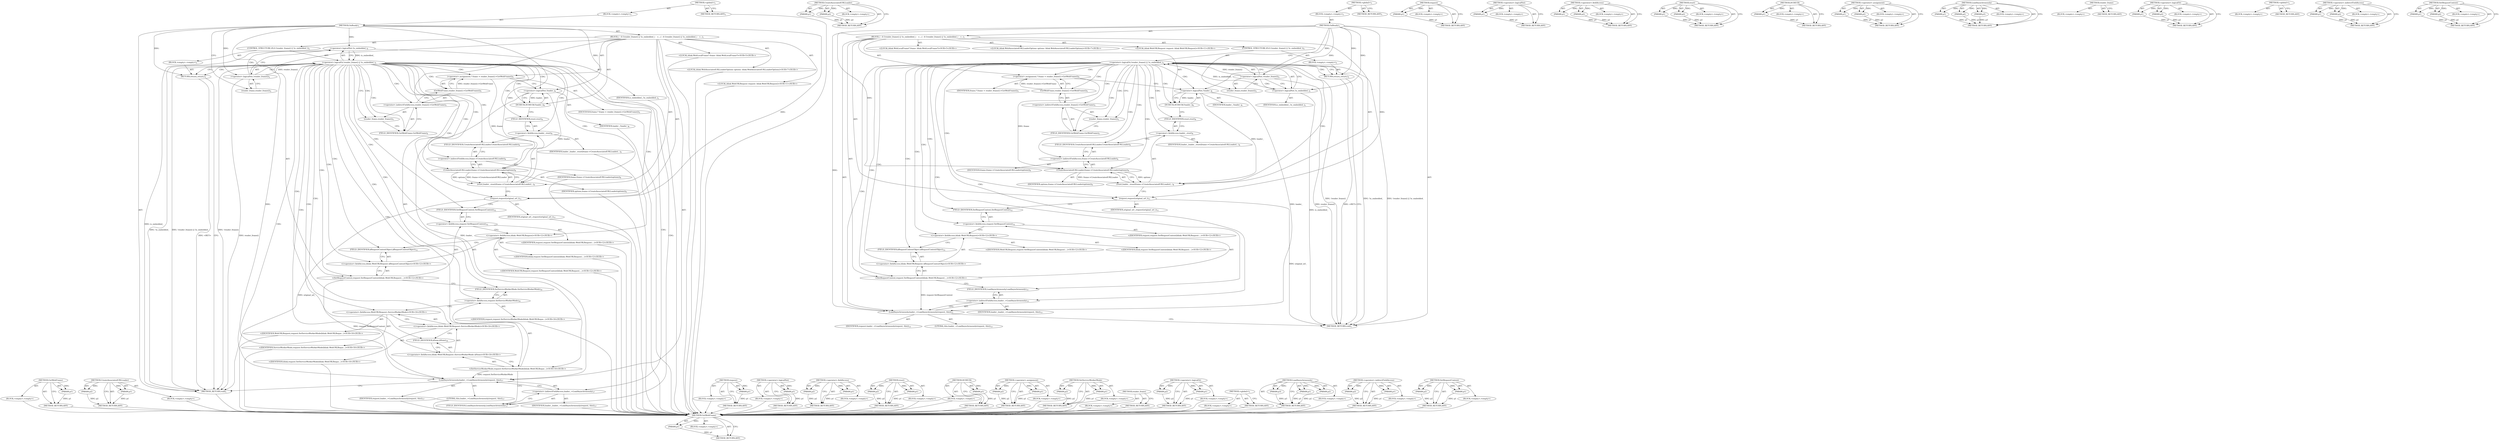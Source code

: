 digraph "SetRequestContext" {
vulnerable_96 [label=<(METHOD,GetWebFrame)>];
vulnerable_97 [label=<(PARAM,p1)>];
vulnerable_98 [label=<(BLOCK,&lt;empty&gt;,&lt;empty&gt;)>];
vulnerable_99 [label=<(METHOD_RETURN,ANY)>];
vulnerable_119 [label=<(METHOD,CreateAssociatedURLLoader)>];
vulnerable_120 [label=<(PARAM,p1)>];
vulnerable_121 [label=<(PARAM,p2)>];
vulnerable_122 [label=<(BLOCK,&lt;empty&gt;,&lt;empty&gt;)>];
vulnerable_123 [label=<(METHOD_RETURN,ANY)>];
vulnerable_6 [label=<(METHOD,&lt;global&gt;)<SUB>1</SUB>>];
vulnerable_7 [label=<(BLOCK,&lt;empty&gt;,&lt;empty&gt;)<SUB>1</SUB>>];
vulnerable_8 [label=<(METHOD,OnReady)<SUB>1</SUB>>];
vulnerable_9 [label=<(BLOCK,{
  if (!render_frame() || !is_embedded_)
    r...,{
  if (!render_frame() || !is_embedded_)
    r...)<SUB>1</SUB>>];
vulnerable_10 [label=<(CONTROL_STRUCTURE,IF,if (!render_frame() || !is_embedded_))<SUB>2</SUB>>];
vulnerable_11 [label=<(&lt;operator&gt;.logicalOr,!render_frame() || !is_embedded_)<SUB>2</SUB>>];
vulnerable_12 [label=<(&lt;operator&gt;.logicalNot,!render_frame())<SUB>2</SUB>>];
vulnerable_13 [label=<(render_frame,render_frame())<SUB>2</SUB>>];
vulnerable_14 [label=<(&lt;operator&gt;.logicalNot,!is_embedded_)<SUB>2</SUB>>];
vulnerable_15 [label=<(IDENTIFIER,is_embedded_,!is_embedded_)<SUB>2</SUB>>];
vulnerable_16 [label=<(BLOCK,&lt;empty&gt;,&lt;empty&gt;)<SUB>3</SUB>>];
vulnerable_17 [label=<(RETURN,return;,return;)<SUB>3</SUB>>];
vulnerable_18 [label="<(LOCAL,blink.WebLocalFrame* frame: blink.WebLocalFrame*)<SUB>5</SUB>>"];
vulnerable_19 [label=<(&lt;operator&gt;.assignment,* frame = render_frame()-&gt;GetWebFrame())<SUB>5</SUB>>];
vulnerable_20 [label=<(IDENTIFIER,frame,* frame = render_frame()-&gt;GetWebFrame())<SUB>5</SUB>>];
vulnerable_21 [label=<(GetWebFrame,render_frame()-&gt;GetWebFrame())<SUB>5</SUB>>];
vulnerable_22 [label=<(&lt;operator&gt;.indirectFieldAccess,render_frame()-&gt;GetWebFrame)<SUB>5</SUB>>];
vulnerable_23 [label=<(render_frame,render_frame())<SUB>5</SUB>>];
vulnerable_24 [label=<(FIELD_IDENTIFIER,GetWebFrame,GetWebFrame)<SUB>5</SUB>>];
vulnerable_25 [label="<(LOCAL,blink.WebAssociatedURLLoaderOptions options: blink.WebAssociatedURLLoaderOptions)<SUB>7</SUB>>"];
vulnerable_26 [label=<(DCHECK,DCHECK(!loader_))<SUB>8</SUB>>];
vulnerable_27 [label=<(&lt;operator&gt;.logicalNot,!loader_)<SUB>8</SUB>>];
vulnerable_28 [label=<(IDENTIFIER,loader_,!loader_)<SUB>8</SUB>>];
vulnerable_29 [label=<(reset,loader_.reset(frame-&gt;CreateAssociatedURLLoader(...)<SUB>9</SUB>>];
vulnerable_30 [label=<(&lt;operator&gt;.fieldAccess,loader_.reset)<SUB>9</SUB>>];
vulnerable_31 [label=<(IDENTIFIER,loader_,loader_.reset(frame-&gt;CreateAssociatedURLLoader(...)<SUB>9</SUB>>];
vulnerable_32 [label=<(FIELD_IDENTIFIER,reset,reset)<SUB>9</SUB>>];
vulnerable_33 [label=<(CreateAssociatedURLLoader,frame-&gt;CreateAssociatedURLLoader(options))<SUB>9</SUB>>];
vulnerable_34 [label=<(&lt;operator&gt;.indirectFieldAccess,frame-&gt;CreateAssociatedURLLoader)<SUB>9</SUB>>];
vulnerable_35 [label=<(IDENTIFIER,frame,frame-&gt;CreateAssociatedURLLoader(options))<SUB>9</SUB>>];
vulnerable_36 [label=<(FIELD_IDENTIFIER,CreateAssociatedURLLoader,CreateAssociatedURLLoader)<SUB>9</SUB>>];
vulnerable_37 [label=<(IDENTIFIER,options,frame-&gt;CreateAssociatedURLLoader(options))<SUB>9</SUB>>];
vulnerable_38 [label="<(LOCAL,blink.WebURLRequest request: blink.WebURLRequest)<SUB>11</SUB>>"];
vulnerable_39 [label=<(request,request(original_url_))<SUB>11</SUB>>];
vulnerable_40 [label=<(IDENTIFIER,original_url_,request(original_url_))<SUB>11</SUB>>];
vulnerable_41 [label="<(SetRequestContext,request.SetRequestContext(blink::WebURLRequest:...)<SUB>12</SUB>>"];
vulnerable_42 [label=<(&lt;operator&gt;.fieldAccess,request.SetRequestContext)<SUB>12</SUB>>];
vulnerable_43 [label="<(IDENTIFIER,request,request.SetRequestContext(blink::WebURLRequest:...)<SUB>12</SUB>>"];
vulnerable_44 [label=<(FIELD_IDENTIFIER,SetRequestContext,SetRequestContext)<SUB>12</SUB>>];
vulnerable_45 [label="<(&lt;operator&gt;.fieldAccess,blink::WebURLRequest::kRequestContextObject)<SUB>12</SUB>>"];
vulnerable_46 [label="<(&lt;operator&gt;.fieldAccess,blink::WebURLRequest)<SUB>12</SUB>>"];
vulnerable_47 [label="<(IDENTIFIER,blink,request.SetRequestContext(blink::WebURLRequest:...)<SUB>12</SUB>>"];
vulnerable_48 [label="<(IDENTIFIER,WebURLRequest,request.SetRequestContext(blink::WebURLRequest:...)<SUB>12</SUB>>"];
vulnerable_49 [label=<(FIELD_IDENTIFIER,kRequestContextObject,kRequestContextObject)<SUB>12</SUB>>];
vulnerable_50 [label=<(LoadAsynchronously,loader_-&gt;LoadAsynchronously(request, this))<SUB>13</SUB>>];
vulnerable_51 [label=<(&lt;operator&gt;.indirectFieldAccess,loader_-&gt;LoadAsynchronously)<SUB>13</SUB>>];
vulnerable_52 [label=<(IDENTIFIER,loader_,loader_-&gt;LoadAsynchronously(request, this))<SUB>13</SUB>>];
vulnerable_53 [label=<(FIELD_IDENTIFIER,LoadAsynchronously,LoadAsynchronously)<SUB>13</SUB>>];
vulnerable_54 [label=<(IDENTIFIER,request,loader_-&gt;LoadAsynchronously(request, this))<SUB>13</SUB>>];
vulnerable_55 [label=<(LITERAL,this,loader_-&gt;LoadAsynchronously(request, this))<SUB>13</SUB>>];
vulnerable_56 [label=<(METHOD_RETURN,void)<SUB>1</SUB>>];
vulnerable_58 [label=<(METHOD_RETURN,ANY)<SUB>1</SUB>>];
vulnerable_124 [label=<(METHOD,request)>];
vulnerable_125 [label=<(PARAM,p1)>];
vulnerable_126 [label=<(BLOCK,&lt;empty&gt;,&lt;empty&gt;)>];
vulnerable_127 [label=<(METHOD_RETURN,ANY)>];
vulnerable_84 [label=<(METHOD,&lt;operator&gt;.logicalNot)>];
vulnerable_85 [label=<(PARAM,p1)>];
vulnerable_86 [label=<(BLOCK,&lt;empty&gt;,&lt;empty&gt;)>];
vulnerable_87 [label=<(METHOD_RETURN,ANY)>];
vulnerable_114 [label=<(METHOD,&lt;operator&gt;.fieldAccess)>];
vulnerable_115 [label=<(PARAM,p1)>];
vulnerable_116 [label=<(PARAM,p2)>];
vulnerable_117 [label=<(BLOCK,&lt;empty&gt;,&lt;empty&gt;)>];
vulnerable_118 [label=<(METHOD_RETURN,ANY)>];
vulnerable_109 [label=<(METHOD,reset)>];
vulnerable_110 [label=<(PARAM,p1)>];
vulnerable_111 [label=<(PARAM,p2)>];
vulnerable_112 [label=<(BLOCK,&lt;empty&gt;,&lt;empty&gt;)>];
vulnerable_113 [label=<(METHOD_RETURN,ANY)>];
vulnerable_105 [label=<(METHOD,DCHECK)>];
vulnerable_106 [label=<(PARAM,p1)>];
vulnerable_107 [label=<(BLOCK,&lt;empty&gt;,&lt;empty&gt;)>];
vulnerable_108 [label=<(METHOD_RETURN,ANY)>];
vulnerable_91 [label=<(METHOD,&lt;operator&gt;.assignment)>];
vulnerable_92 [label=<(PARAM,p1)>];
vulnerable_93 [label=<(PARAM,p2)>];
vulnerable_94 [label=<(BLOCK,&lt;empty&gt;,&lt;empty&gt;)>];
vulnerable_95 [label=<(METHOD_RETURN,ANY)>];
vulnerable_133 [label=<(METHOD,LoadAsynchronously)>];
vulnerable_134 [label=<(PARAM,p1)>];
vulnerable_135 [label=<(PARAM,p2)>];
vulnerable_136 [label=<(PARAM,p3)>];
vulnerable_137 [label=<(BLOCK,&lt;empty&gt;,&lt;empty&gt;)>];
vulnerable_138 [label=<(METHOD_RETURN,ANY)>];
vulnerable_88 [label=<(METHOD,render_frame)>];
vulnerable_89 [label=<(BLOCK,&lt;empty&gt;,&lt;empty&gt;)>];
vulnerable_90 [label=<(METHOD_RETURN,ANY)>];
vulnerable_79 [label=<(METHOD,&lt;operator&gt;.logicalOr)>];
vulnerable_80 [label=<(PARAM,p1)>];
vulnerable_81 [label=<(PARAM,p2)>];
vulnerable_82 [label=<(BLOCK,&lt;empty&gt;,&lt;empty&gt;)>];
vulnerable_83 [label=<(METHOD_RETURN,ANY)>];
vulnerable_73 [label=<(METHOD,&lt;global&gt;)<SUB>1</SUB>>];
vulnerable_74 [label=<(BLOCK,&lt;empty&gt;,&lt;empty&gt;)>];
vulnerable_75 [label=<(METHOD_RETURN,ANY)>];
vulnerable_100 [label=<(METHOD,&lt;operator&gt;.indirectFieldAccess)>];
vulnerable_101 [label=<(PARAM,p1)>];
vulnerable_102 [label=<(PARAM,p2)>];
vulnerable_103 [label=<(BLOCK,&lt;empty&gt;,&lt;empty&gt;)>];
vulnerable_104 [label=<(METHOD_RETURN,ANY)>];
vulnerable_128 [label=<(METHOD,SetRequestContext)>];
vulnerable_129 [label=<(PARAM,p1)>];
vulnerable_130 [label=<(PARAM,p2)>];
vulnerable_131 [label=<(BLOCK,&lt;empty&gt;,&lt;empty&gt;)>];
vulnerable_132 [label=<(METHOD_RETURN,ANY)>];
fixed_109 [label=<(METHOD,GetWebFrame)>];
fixed_110 [label=<(PARAM,p1)>];
fixed_111 [label=<(BLOCK,&lt;empty&gt;,&lt;empty&gt;)>];
fixed_112 [label=<(METHOD_RETURN,ANY)>];
fixed_132 [label=<(METHOD,CreateAssociatedURLLoader)>];
fixed_133 [label=<(PARAM,p1)>];
fixed_134 [label=<(PARAM,p2)>];
fixed_135 [label=<(BLOCK,&lt;empty&gt;,&lt;empty&gt;)>];
fixed_136 [label=<(METHOD_RETURN,ANY)>];
fixed_6 [label=<(METHOD,&lt;global&gt;)<SUB>1</SUB>>];
fixed_7 [label=<(BLOCK,&lt;empty&gt;,&lt;empty&gt;)<SUB>1</SUB>>];
fixed_8 [label=<(METHOD,OnReady)<SUB>1</SUB>>];
fixed_9 [label=<(BLOCK,{
  if (!render_frame() || !is_embedded_)
    r...,{
  if (!render_frame() || !is_embedded_)
    r...)<SUB>1</SUB>>];
fixed_10 [label=<(CONTROL_STRUCTURE,IF,if (!render_frame() || !is_embedded_))<SUB>2</SUB>>];
fixed_11 [label=<(&lt;operator&gt;.logicalOr,!render_frame() || !is_embedded_)<SUB>2</SUB>>];
fixed_12 [label=<(&lt;operator&gt;.logicalNot,!render_frame())<SUB>2</SUB>>];
fixed_13 [label=<(render_frame,render_frame())<SUB>2</SUB>>];
fixed_14 [label=<(&lt;operator&gt;.logicalNot,!is_embedded_)<SUB>2</SUB>>];
fixed_15 [label=<(IDENTIFIER,is_embedded_,!is_embedded_)<SUB>2</SUB>>];
fixed_16 [label=<(BLOCK,&lt;empty&gt;,&lt;empty&gt;)<SUB>3</SUB>>];
fixed_17 [label=<(RETURN,return;,return;)<SUB>3</SUB>>];
fixed_18 [label="<(LOCAL,blink.WebLocalFrame* frame: blink.WebLocalFrame*)<SUB>5</SUB>>"];
fixed_19 [label=<(&lt;operator&gt;.assignment,* frame = render_frame()-&gt;GetWebFrame())<SUB>5</SUB>>];
fixed_20 [label=<(IDENTIFIER,frame,* frame = render_frame()-&gt;GetWebFrame())<SUB>5</SUB>>];
fixed_21 [label=<(GetWebFrame,render_frame()-&gt;GetWebFrame())<SUB>5</SUB>>];
fixed_22 [label=<(&lt;operator&gt;.indirectFieldAccess,render_frame()-&gt;GetWebFrame)<SUB>5</SUB>>];
fixed_23 [label=<(render_frame,render_frame())<SUB>5</SUB>>];
fixed_24 [label=<(FIELD_IDENTIFIER,GetWebFrame,GetWebFrame)<SUB>5</SUB>>];
fixed_25 [label="<(LOCAL,blink.WebAssociatedURLLoaderOptions options: blink.WebAssociatedURLLoaderOptions)<SUB>7</SUB>>"];
fixed_26 [label=<(DCHECK,DCHECK(!loader_))<SUB>8</SUB>>];
fixed_27 [label=<(&lt;operator&gt;.logicalNot,!loader_)<SUB>8</SUB>>];
fixed_28 [label=<(IDENTIFIER,loader_,!loader_)<SUB>8</SUB>>];
fixed_29 [label=<(reset,loader_.reset(frame-&gt;CreateAssociatedURLLoader(...)<SUB>9</SUB>>];
fixed_30 [label=<(&lt;operator&gt;.fieldAccess,loader_.reset)<SUB>9</SUB>>];
fixed_31 [label=<(IDENTIFIER,loader_,loader_.reset(frame-&gt;CreateAssociatedURLLoader(...)<SUB>9</SUB>>];
fixed_32 [label=<(FIELD_IDENTIFIER,reset,reset)<SUB>9</SUB>>];
fixed_33 [label=<(CreateAssociatedURLLoader,frame-&gt;CreateAssociatedURLLoader(options))<SUB>9</SUB>>];
fixed_34 [label=<(&lt;operator&gt;.indirectFieldAccess,frame-&gt;CreateAssociatedURLLoader)<SUB>9</SUB>>];
fixed_35 [label=<(IDENTIFIER,frame,frame-&gt;CreateAssociatedURLLoader(options))<SUB>9</SUB>>];
fixed_36 [label=<(FIELD_IDENTIFIER,CreateAssociatedURLLoader,CreateAssociatedURLLoader)<SUB>9</SUB>>];
fixed_37 [label=<(IDENTIFIER,options,frame-&gt;CreateAssociatedURLLoader(options))<SUB>9</SUB>>];
fixed_38 [label="<(LOCAL,blink.WebURLRequest request: blink.WebURLRequest)<SUB>11</SUB>>"];
fixed_39 [label=<(request,request(original_url_))<SUB>11</SUB>>];
fixed_40 [label=<(IDENTIFIER,original_url_,request(original_url_))<SUB>11</SUB>>];
fixed_41 [label="<(SetRequestContext,request.SetRequestContext(blink::WebURLRequest:...)<SUB>12</SUB>>"];
fixed_42 [label=<(&lt;operator&gt;.fieldAccess,request.SetRequestContext)<SUB>12</SUB>>];
fixed_43 [label="<(IDENTIFIER,request,request.SetRequestContext(blink::WebURLRequest:...)<SUB>12</SUB>>"];
fixed_44 [label=<(FIELD_IDENTIFIER,SetRequestContext,SetRequestContext)<SUB>12</SUB>>];
fixed_45 [label="<(&lt;operator&gt;.fieldAccess,blink::WebURLRequest::kRequestContextObject)<SUB>12</SUB>>"];
fixed_46 [label="<(&lt;operator&gt;.fieldAccess,blink::WebURLRequest)<SUB>12</SUB>>"];
fixed_47 [label="<(IDENTIFIER,blink,request.SetRequestContext(blink::WebURLRequest:...)<SUB>12</SUB>>"];
fixed_48 [label="<(IDENTIFIER,WebURLRequest,request.SetRequestContext(blink::WebURLRequest:...)<SUB>12</SUB>>"];
fixed_49 [label=<(FIELD_IDENTIFIER,kRequestContextObject,kRequestContextObject)<SUB>12</SUB>>];
fixed_50 [label="<(SetServiceWorkerMode,request.SetServiceWorkerMode(blink::WebURLReque...)<SUB>16</SUB>>"];
fixed_51 [label=<(&lt;operator&gt;.fieldAccess,request.SetServiceWorkerMode)<SUB>16</SUB>>];
fixed_52 [label="<(IDENTIFIER,request,request.SetServiceWorkerMode(blink::WebURLReque...)<SUB>16</SUB>>"];
fixed_53 [label=<(FIELD_IDENTIFIER,SetServiceWorkerMode,SetServiceWorkerMode)<SUB>16</SUB>>];
fixed_54 [label="<(&lt;operator&gt;.fieldAccess,blink::WebURLRequest::ServiceWorkerMode::kNone)<SUB>16</SUB>>"];
fixed_55 [label="<(&lt;operator&gt;.fieldAccess,blink::WebURLRequest::ServiceWorkerMode)<SUB>16</SUB>>"];
fixed_56 [label="<(IDENTIFIER,blink,request.SetServiceWorkerMode(blink::WebURLReque...)<SUB>16</SUB>>"];
fixed_57 [label="<(&lt;operator&gt;.fieldAccess,WebURLRequest::ServiceWorkerMode)<SUB>16</SUB>>"];
fixed_58 [label="<(IDENTIFIER,WebURLRequest,request.SetServiceWorkerMode(blink::WebURLReque...)<SUB>16</SUB>>"];
fixed_59 [label="<(IDENTIFIER,ServiceWorkerMode,request.SetServiceWorkerMode(blink::WebURLReque...)<SUB>16</SUB>>"];
fixed_60 [label=<(FIELD_IDENTIFIER,kNone,kNone)<SUB>16</SUB>>];
fixed_61 [label=<(LoadAsynchronously,loader_-&gt;LoadAsynchronously(request, this))<SUB>17</SUB>>];
fixed_62 [label=<(&lt;operator&gt;.indirectFieldAccess,loader_-&gt;LoadAsynchronously)<SUB>17</SUB>>];
fixed_63 [label=<(IDENTIFIER,loader_,loader_-&gt;LoadAsynchronously(request, this))<SUB>17</SUB>>];
fixed_64 [label=<(FIELD_IDENTIFIER,LoadAsynchronously,LoadAsynchronously)<SUB>17</SUB>>];
fixed_65 [label=<(IDENTIFIER,request,loader_-&gt;LoadAsynchronously(request, this))<SUB>17</SUB>>];
fixed_66 [label=<(LITERAL,this,loader_-&gt;LoadAsynchronously(request, this))<SUB>17</SUB>>];
fixed_67 [label=<(METHOD_RETURN,void)<SUB>1</SUB>>];
fixed_69 [label=<(METHOD_RETURN,ANY)<SUB>1</SUB>>];
fixed_137 [label=<(METHOD,request)>];
fixed_138 [label=<(PARAM,p1)>];
fixed_139 [label=<(BLOCK,&lt;empty&gt;,&lt;empty&gt;)>];
fixed_140 [label=<(METHOD_RETURN,ANY)>];
fixed_97 [label=<(METHOD,&lt;operator&gt;.logicalNot)>];
fixed_98 [label=<(PARAM,p1)>];
fixed_99 [label=<(BLOCK,&lt;empty&gt;,&lt;empty&gt;)>];
fixed_100 [label=<(METHOD_RETURN,ANY)>];
fixed_127 [label=<(METHOD,&lt;operator&gt;.fieldAccess)>];
fixed_128 [label=<(PARAM,p1)>];
fixed_129 [label=<(PARAM,p2)>];
fixed_130 [label=<(BLOCK,&lt;empty&gt;,&lt;empty&gt;)>];
fixed_131 [label=<(METHOD_RETURN,ANY)>];
fixed_122 [label=<(METHOD,reset)>];
fixed_123 [label=<(PARAM,p1)>];
fixed_124 [label=<(PARAM,p2)>];
fixed_125 [label=<(BLOCK,&lt;empty&gt;,&lt;empty&gt;)>];
fixed_126 [label=<(METHOD_RETURN,ANY)>];
fixed_118 [label=<(METHOD,DCHECK)>];
fixed_119 [label=<(PARAM,p1)>];
fixed_120 [label=<(BLOCK,&lt;empty&gt;,&lt;empty&gt;)>];
fixed_121 [label=<(METHOD_RETURN,ANY)>];
fixed_104 [label=<(METHOD,&lt;operator&gt;.assignment)>];
fixed_105 [label=<(PARAM,p1)>];
fixed_106 [label=<(PARAM,p2)>];
fixed_107 [label=<(BLOCK,&lt;empty&gt;,&lt;empty&gt;)>];
fixed_108 [label=<(METHOD_RETURN,ANY)>];
fixed_146 [label=<(METHOD,SetServiceWorkerMode)>];
fixed_147 [label=<(PARAM,p1)>];
fixed_148 [label=<(PARAM,p2)>];
fixed_149 [label=<(BLOCK,&lt;empty&gt;,&lt;empty&gt;)>];
fixed_150 [label=<(METHOD_RETURN,ANY)>];
fixed_101 [label=<(METHOD,render_frame)>];
fixed_102 [label=<(BLOCK,&lt;empty&gt;,&lt;empty&gt;)>];
fixed_103 [label=<(METHOD_RETURN,ANY)>];
fixed_92 [label=<(METHOD,&lt;operator&gt;.logicalOr)>];
fixed_93 [label=<(PARAM,p1)>];
fixed_94 [label=<(PARAM,p2)>];
fixed_95 [label=<(BLOCK,&lt;empty&gt;,&lt;empty&gt;)>];
fixed_96 [label=<(METHOD_RETURN,ANY)>];
fixed_86 [label=<(METHOD,&lt;global&gt;)<SUB>1</SUB>>];
fixed_87 [label=<(BLOCK,&lt;empty&gt;,&lt;empty&gt;)>];
fixed_88 [label=<(METHOD_RETURN,ANY)>];
fixed_151 [label=<(METHOD,LoadAsynchronously)>];
fixed_152 [label=<(PARAM,p1)>];
fixed_153 [label=<(PARAM,p2)>];
fixed_154 [label=<(PARAM,p3)>];
fixed_155 [label=<(BLOCK,&lt;empty&gt;,&lt;empty&gt;)>];
fixed_156 [label=<(METHOD_RETURN,ANY)>];
fixed_113 [label=<(METHOD,&lt;operator&gt;.indirectFieldAccess)>];
fixed_114 [label=<(PARAM,p1)>];
fixed_115 [label=<(PARAM,p2)>];
fixed_116 [label=<(BLOCK,&lt;empty&gt;,&lt;empty&gt;)>];
fixed_117 [label=<(METHOD_RETURN,ANY)>];
fixed_141 [label=<(METHOD,SetRequestContext)>];
fixed_142 [label=<(PARAM,p1)>];
fixed_143 [label=<(PARAM,p2)>];
fixed_144 [label=<(BLOCK,&lt;empty&gt;,&lt;empty&gt;)>];
fixed_145 [label=<(METHOD_RETURN,ANY)>];
vulnerable_96 -> vulnerable_97  [key=0, label="AST: "];
vulnerable_96 -> vulnerable_97  [key=1, label="DDG: "];
vulnerable_96 -> vulnerable_98  [key=0, label="AST: "];
vulnerable_96 -> vulnerable_99  [key=0, label="AST: "];
vulnerable_96 -> vulnerable_99  [key=1, label="CFG: "];
vulnerable_97 -> vulnerable_99  [key=0, label="DDG: p1"];
vulnerable_119 -> vulnerable_120  [key=0, label="AST: "];
vulnerable_119 -> vulnerable_120  [key=1, label="DDG: "];
vulnerable_119 -> vulnerable_122  [key=0, label="AST: "];
vulnerable_119 -> vulnerable_121  [key=0, label="AST: "];
vulnerable_119 -> vulnerable_121  [key=1, label="DDG: "];
vulnerable_119 -> vulnerable_123  [key=0, label="AST: "];
vulnerable_119 -> vulnerable_123  [key=1, label="CFG: "];
vulnerable_120 -> vulnerable_123  [key=0, label="DDG: p1"];
vulnerable_121 -> vulnerable_123  [key=0, label="DDG: p2"];
vulnerable_6 -> vulnerable_7  [key=0, label="AST: "];
vulnerable_6 -> vulnerable_58  [key=0, label="AST: "];
vulnerable_6 -> vulnerable_58  [key=1, label="CFG: "];
vulnerable_7 -> vulnerable_8  [key=0, label="AST: "];
vulnerable_8 -> vulnerable_9  [key=0, label="AST: "];
vulnerable_8 -> vulnerable_56  [key=0, label="AST: "];
vulnerable_8 -> vulnerable_13  [key=0, label="CFG: "];
vulnerable_8 -> vulnerable_39  [key=0, label="DDG: "];
vulnerable_8 -> vulnerable_50  [key=0, label="DDG: "];
vulnerable_8 -> vulnerable_17  [key=0, label="DDG: "];
vulnerable_8 -> vulnerable_27  [key=0, label="DDG: "];
vulnerable_8 -> vulnerable_33  [key=0, label="DDG: "];
vulnerable_8 -> vulnerable_12  [key=0, label="DDG: "];
vulnerable_8 -> vulnerable_14  [key=0, label="DDG: "];
vulnerable_9 -> vulnerable_10  [key=0, label="AST: "];
vulnerable_9 -> vulnerable_18  [key=0, label="AST: "];
vulnerable_9 -> vulnerable_19  [key=0, label="AST: "];
vulnerable_9 -> vulnerable_25  [key=0, label="AST: "];
vulnerable_9 -> vulnerable_26  [key=0, label="AST: "];
vulnerable_9 -> vulnerable_29  [key=0, label="AST: "];
vulnerable_9 -> vulnerable_38  [key=0, label="AST: "];
vulnerable_9 -> vulnerable_39  [key=0, label="AST: "];
vulnerable_9 -> vulnerable_41  [key=0, label="AST: "];
vulnerable_9 -> vulnerable_50  [key=0, label="AST: "];
vulnerable_10 -> vulnerable_11  [key=0, label="AST: "];
vulnerable_10 -> vulnerable_16  [key=0, label="AST: "];
vulnerable_11 -> vulnerable_12  [key=0, label="AST: "];
vulnerable_11 -> vulnerable_14  [key=0, label="AST: "];
vulnerable_11 -> vulnerable_17  [key=0, label="CFG: "];
vulnerable_11 -> vulnerable_17  [key=1, label="CDG: "];
vulnerable_11 -> vulnerable_23  [key=0, label="CFG: "];
vulnerable_11 -> vulnerable_23  [key=1, label="CDG: "];
vulnerable_11 -> vulnerable_56  [key=0, label="DDG: !render_frame()"];
vulnerable_11 -> vulnerable_56  [key=1, label="DDG: !is_embedded_"];
vulnerable_11 -> vulnerable_56  [key=2, label="DDG: !render_frame() || !is_embedded_"];
vulnerable_11 -> vulnerable_24  [key=0, label="CDG: "];
vulnerable_11 -> vulnerable_30  [key=0, label="CDG: "];
vulnerable_11 -> vulnerable_34  [key=0, label="CDG: "];
vulnerable_11 -> vulnerable_21  [key=0, label="CDG: "];
vulnerable_11 -> vulnerable_32  [key=0, label="CDG: "];
vulnerable_11 -> vulnerable_49  [key=0, label="CDG: "];
vulnerable_11 -> vulnerable_33  [key=0, label="CDG: "];
vulnerable_11 -> vulnerable_26  [key=0, label="CDG: "];
vulnerable_11 -> vulnerable_42  [key=0, label="CDG: "];
vulnerable_11 -> vulnerable_51  [key=0, label="CDG: "];
vulnerable_11 -> vulnerable_19  [key=0, label="CDG: "];
vulnerable_11 -> vulnerable_36  [key=0, label="CDG: "];
vulnerable_11 -> vulnerable_46  [key=0, label="CDG: "];
vulnerable_11 -> vulnerable_53  [key=0, label="CDG: "];
vulnerable_11 -> vulnerable_22  [key=0, label="CDG: "];
vulnerable_11 -> vulnerable_41  [key=0, label="CDG: "];
vulnerable_11 -> vulnerable_45  [key=0, label="CDG: "];
vulnerable_11 -> vulnerable_27  [key=0, label="CDG: "];
vulnerable_11 -> vulnerable_29  [key=0, label="CDG: "];
vulnerable_11 -> vulnerable_50  [key=0, label="CDG: "];
vulnerable_11 -> vulnerable_44  [key=0, label="CDG: "];
vulnerable_11 -> vulnerable_39  [key=0, label="CDG: "];
vulnerable_12 -> vulnerable_13  [key=0, label="AST: "];
vulnerable_12 -> vulnerable_11  [key=0, label="CFG: "];
vulnerable_12 -> vulnerable_11  [key=1, label="DDG: render_frame()"];
vulnerable_12 -> vulnerable_14  [key=0, label="CFG: "];
vulnerable_12 -> vulnerable_14  [key=1, label="CDG: "];
vulnerable_12 -> vulnerable_56  [key=0, label="DDG: render_frame()"];
vulnerable_13 -> vulnerable_12  [key=0, label="CFG: "];
vulnerable_14 -> vulnerable_15  [key=0, label="AST: "];
vulnerable_14 -> vulnerable_11  [key=0, label="CFG: "];
vulnerable_14 -> vulnerable_11  [key=1, label="DDG: is_embedded_"];
vulnerable_14 -> vulnerable_56  [key=0, label="DDG: is_embedded_"];
vulnerable_16 -> vulnerable_17  [key=0, label="AST: "];
vulnerable_17 -> vulnerable_56  [key=0, label="CFG: "];
vulnerable_17 -> vulnerable_56  [key=1, label="DDG: &lt;RET&gt;"];
vulnerable_19 -> vulnerable_20  [key=0, label="AST: "];
vulnerable_19 -> vulnerable_21  [key=0, label="AST: "];
vulnerable_19 -> vulnerable_27  [key=0, label="CFG: "];
vulnerable_19 -> vulnerable_33  [key=0, label="DDG: frame"];
vulnerable_21 -> vulnerable_22  [key=0, label="AST: "];
vulnerable_21 -> vulnerable_19  [key=0, label="CFG: "];
vulnerable_21 -> vulnerable_19  [key=1, label="DDG: render_frame()-&gt;GetWebFrame"];
vulnerable_22 -> vulnerable_23  [key=0, label="AST: "];
vulnerable_22 -> vulnerable_24  [key=0, label="AST: "];
vulnerable_22 -> vulnerable_21  [key=0, label="CFG: "];
vulnerable_23 -> vulnerable_24  [key=0, label="CFG: "];
vulnerable_24 -> vulnerable_22  [key=0, label="CFG: "];
vulnerable_26 -> vulnerable_27  [key=0, label="AST: "];
vulnerable_26 -> vulnerable_32  [key=0, label="CFG: "];
vulnerable_27 -> vulnerable_28  [key=0, label="AST: "];
vulnerable_27 -> vulnerable_26  [key=0, label="CFG: "];
vulnerable_27 -> vulnerable_26  [key=1, label="DDG: loader_"];
vulnerable_27 -> vulnerable_29  [key=0, label="DDG: loader_"];
vulnerable_27 -> vulnerable_50  [key=0, label="DDG: loader_"];
vulnerable_29 -> vulnerable_30  [key=0, label="AST: "];
vulnerable_29 -> vulnerable_33  [key=0, label="AST: "];
vulnerable_29 -> vulnerable_39  [key=0, label="CFG: "];
vulnerable_30 -> vulnerable_31  [key=0, label="AST: "];
vulnerable_30 -> vulnerable_32  [key=0, label="AST: "];
vulnerable_30 -> vulnerable_36  [key=0, label="CFG: "];
vulnerable_32 -> vulnerable_30  [key=0, label="CFG: "];
vulnerable_33 -> vulnerable_34  [key=0, label="AST: "];
vulnerable_33 -> vulnerable_37  [key=0, label="AST: "];
vulnerable_33 -> vulnerable_29  [key=0, label="CFG: "];
vulnerable_33 -> vulnerable_29  [key=1, label="DDG: frame-&gt;CreateAssociatedURLLoader"];
vulnerable_33 -> vulnerable_29  [key=2, label="DDG: options"];
vulnerable_34 -> vulnerable_35  [key=0, label="AST: "];
vulnerable_34 -> vulnerable_36  [key=0, label="AST: "];
vulnerable_34 -> vulnerable_33  [key=0, label="CFG: "];
vulnerable_36 -> vulnerable_34  [key=0, label="CFG: "];
vulnerable_39 -> vulnerable_40  [key=0, label="AST: "];
vulnerable_39 -> vulnerable_44  [key=0, label="CFG: "];
vulnerable_39 -> vulnerable_56  [key=0, label="DDG: original_url_"];
vulnerable_41 -> vulnerable_42  [key=0, label="AST: "];
vulnerable_41 -> vulnerable_45  [key=0, label="AST: "];
vulnerable_41 -> vulnerable_53  [key=0, label="CFG: "];
vulnerable_41 -> vulnerable_50  [key=0, label="DDG: request.SetRequestContext"];
vulnerable_42 -> vulnerable_43  [key=0, label="AST: "];
vulnerable_42 -> vulnerable_44  [key=0, label="AST: "];
vulnerable_42 -> vulnerable_46  [key=0, label="CFG: "];
vulnerable_44 -> vulnerable_42  [key=0, label="CFG: "];
vulnerable_45 -> vulnerable_46  [key=0, label="AST: "];
vulnerable_45 -> vulnerable_49  [key=0, label="AST: "];
vulnerable_45 -> vulnerable_41  [key=0, label="CFG: "];
vulnerable_46 -> vulnerable_47  [key=0, label="AST: "];
vulnerable_46 -> vulnerable_48  [key=0, label="AST: "];
vulnerable_46 -> vulnerable_49  [key=0, label="CFG: "];
vulnerable_49 -> vulnerable_45  [key=0, label="CFG: "];
vulnerable_50 -> vulnerable_51  [key=0, label="AST: "];
vulnerable_50 -> vulnerable_54  [key=0, label="AST: "];
vulnerable_50 -> vulnerable_55  [key=0, label="AST: "];
vulnerable_50 -> vulnerable_56  [key=0, label="CFG: "];
vulnerable_51 -> vulnerable_52  [key=0, label="AST: "];
vulnerable_51 -> vulnerable_53  [key=0, label="AST: "];
vulnerable_51 -> vulnerable_50  [key=0, label="CFG: "];
vulnerable_53 -> vulnerable_51  [key=0, label="CFG: "];
vulnerable_124 -> vulnerable_125  [key=0, label="AST: "];
vulnerable_124 -> vulnerable_125  [key=1, label="DDG: "];
vulnerable_124 -> vulnerable_126  [key=0, label="AST: "];
vulnerable_124 -> vulnerable_127  [key=0, label="AST: "];
vulnerable_124 -> vulnerable_127  [key=1, label="CFG: "];
vulnerable_125 -> vulnerable_127  [key=0, label="DDG: p1"];
vulnerable_84 -> vulnerable_85  [key=0, label="AST: "];
vulnerable_84 -> vulnerable_85  [key=1, label="DDG: "];
vulnerable_84 -> vulnerable_86  [key=0, label="AST: "];
vulnerable_84 -> vulnerable_87  [key=0, label="AST: "];
vulnerable_84 -> vulnerable_87  [key=1, label="CFG: "];
vulnerable_85 -> vulnerable_87  [key=0, label="DDG: p1"];
vulnerable_114 -> vulnerable_115  [key=0, label="AST: "];
vulnerable_114 -> vulnerable_115  [key=1, label="DDG: "];
vulnerable_114 -> vulnerable_117  [key=0, label="AST: "];
vulnerable_114 -> vulnerable_116  [key=0, label="AST: "];
vulnerable_114 -> vulnerable_116  [key=1, label="DDG: "];
vulnerable_114 -> vulnerable_118  [key=0, label="AST: "];
vulnerable_114 -> vulnerable_118  [key=1, label="CFG: "];
vulnerable_115 -> vulnerable_118  [key=0, label="DDG: p1"];
vulnerable_116 -> vulnerable_118  [key=0, label="DDG: p2"];
vulnerable_109 -> vulnerable_110  [key=0, label="AST: "];
vulnerable_109 -> vulnerable_110  [key=1, label="DDG: "];
vulnerable_109 -> vulnerable_112  [key=0, label="AST: "];
vulnerable_109 -> vulnerable_111  [key=0, label="AST: "];
vulnerable_109 -> vulnerable_111  [key=1, label="DDG: "];
vulnerable_109 -> vulnerable_113  [key=0, label="AST: "];
vulnerable_109 -> vulnerable_113  [key=1, label="CFG: "];
vulnerable_110 -> vulnerable_113  [key=0, label="DDG: p1"];
vulnerable_111 -> vulnerable_113  [key=0, label="DDG: p2"];
vulnerable_105 -> vulnerable_106  [key=0, label="AST: "];
vulnerable_105 -> vulnerable_106  [key=1, label="DDG: "];
vulnerable_105 -> vulnerable_107  [key=0, label="AST: "];
vulnerable_105 -> vulnerable_108  [key=0, label="AST: "];
vulnerable_105 -> vulnerable_108  [key=1, label="CFG: "];
vulnerable_106 -> vulnerable_108  [key=0, label="DDG: p1"];
vulnerable_91 -> vulnerable_92  [key=0, label="AST: "];
vulnerable_91 -> vulnerable_92  [key=1, label="DDG: "];
vulnerable_91 -> vulnerable_94  [key=0, label="AST: "];
vulnerable_91 -> vulnerable_93  [key=0, label="AST: "];
vulnerable_91 -> vulnerable_93  [key=1, label="DDG: "];
vulnerable_91 -> vulnerable_95  [key=0, label="AST: "];
vulnerable_91 -> vulnerable_95  [key=1, label="CFG: "];
vulnerable_92 -> vulnerable_95  [key=0, label="DDG: p1"];
vulnerable_93 -> vulnerable_95  [key=0, label="DDG: p2"];
vulnerable_133 -> vulnerable_134  [key=0, label="AST: "];
vulnerable_133 -> vulnerable_134  [key=1, label="DDG: "];
vulnerable_133 -> vulnerable_137  [key=0, label="AST: "];
vulnerable_133 -> vulnerable_135  [key=0, label="AST: "];
vulnerable_133 -> vulnerable_135  [key=1, label="DDG: "];
vulnerable_133 -> vulnerable_138  [key=0, label="AST: "];
vulnerable_133 -> vulnerable_138  [key=1, label="CFG: "];
vulnerable_133 -> vulnerable_136  [key=0, label="AST: "];
vulnerable_133 -> vulnerable_136  [key=1, label="DDG: "];
vulnerable_134 -> vulnerable_138  [key=0, label="DDG: p1"];
vulnerable_135 -> vulnerable_138  [key=0, label="DDG: p2"];
vulnerable_136 -> vulnerable_138  [key=0, label="DDG: p3"];
vulnerable_88 -> vulnerable_89  [key=0, label="AST: "];
vulnerable_88 -> vulnerable_90  [key=0, label="AST: "];
vulnerable_88 -> vulnerable_90  [key=1, label="CFG: "];
vulnerable_79 -> vulnerable_80  [key=0, label="AST: "];
vulnerable_79 -> vulnerable_80  [key=1, label="DDG: "];
vulnerable_79 -> vulnerable_82  [key=0, label="AST: "];
vulnerable_79 -> vulnerable_81  [key=0, label="AST: "];
vulnerable_79 -> vulnerable_81  [key=1, label="DDG: "];
vulnerable_79 -> vulnerable_83  [key=0, label="AST: "];
vulnerable_79 -> vulnerable_83  [key=1, label="CFG: "];
vulnerable_80 -> vulnerable_83  [key=0, label="DDG: p1"];
vulnerable_81 -> vulnerable_83  [key=0, label="DDG: p2"];
vulnerable_73 -> vulnerable_74  [key=0, label="AST: "];
vulnerable_73 -> vulnerable_75  [key=0, label="AST: "];
vulnerable_73 -> vulnerable_75  [key=1, label="CFG: "];
vulnerable_100 -> vulnerable_101  [key=0, label="AST: "];
vulnerable_100 -> vulnerable_101  [key=1, label="DDG: "];
vulnerable_100 -> vulnerable_103  [key=0, label="AST: "];
vulnerable_100 -> vulnerable_102  [key=0, label="AST: "];
vulnerable_100 -> vulnerable_102  [key=1, label="DDG: "];
vulnerable_100 -> vulnerable_104  [key=0, label="AST: "];
vulnerable_100 -> vulnerable_104  [key=1, label="CFG: "];
vulnerable_101 -> vulnerable_104  [key=0, label="DDG: p1"];
vulnerable_102 -> vulnerable_104  [key=0, label="DDG: p2"];
vulnerable_128 -> vulnerable_129  [key=0, label="AST: "];
vulnerable_128 -> vulnerable_129  [key=1, label="DDG: "];
vulnerable_128 -> vulnerable_131  [key=0, label="AST: "];
vulnerable_128 -> vulnerable_130  [key=0, label="AST: "];
vulnerable_128 -> vulnerable_130  [key=1, label="DDG: "];
vulnerable_128 -> vulnerable_132  [key=0, label="AST: "];
vulnerable_128 -> vulnerable_132  [key=1, label="CFG: "];
vulnerable_129 -> vulnerable_132  [key=0, label="DDG: p1"];
vulnerable_130 -> vulnerable_132  [key=0, label="DDG: p2"];
fixed_109 -> fixed_110  [key=0, label="AST: "];
fixed_109 -> fixed_110  [key=1, label="DDG: "];
fixed_109 -> fixed_111  [key=0, label="AST: "];
fixed_109 -> fixed_112  [key=0, label="AST: "];
fixed_109 -> fixed_112  [key=1, label="CFG: "];
fixed_110 -> fixed_112  [key=0, label="DDG: p1"];
fixed_111 -> vulnerable_96  [key=0];
fixed_112 -> vulnerable_96  [key=0];
fixed_132 -> fixed_133  [key=0, label="AST: "];
fixed_132 -> fixed_133  [key=1, label="DDG: "];
fixed_132 -> fixed_135  [key=0, label="AST: "];
fixed_132 -> fixed_134  [key=0, label="AST: "];
fixed_132 -> fixed_134  [key=1, label="DDG: "];
fixed_132 -> fixed_136  [key=0, label="AST: "];
fixed_132 -> fixed_136  [key=1, label="CFG: "];
fixed_133 -> fixed_136  [key=0, label="DDG: p1"];
fixed_134 -> fixed_136  [key=0, label="DDG: p2"];
fixed_135 -> vulnerable_96  [key=0];
fixed_136 -> vulnerable_96  [key=0];
fixed_6 -> fixed_7  [key=0, label="AST: "];
fixed_6 -> fixed_69  [key=0, label="AST: "];
fixed_6 -> fixed_69  [key=1, label="CFG: "];
fixed_7 -> fixed_8  [key=0, label="AST: "];
fixed_8 -> fixed_9  [key=0, label="AST: "];
fixed_8 -> fixed_67  [key=0, label="AST: "];
fixed_8 -> fixed_13  [key=0, label="CFG: "];
fixed_8 -> fixed_39  [key=0, label="DDG: "];
fixed_8 -> fixed_61  [key=0, label="DDG: "];
fixed_8 -> fixed_17  [key=0, label="DDG: "];
fixed_8 -> fixed_27  [key=0, label="DDG: "];
fixed_8 -> fixed_33  [key=0, label="DDG: "];
fixed_8 -> fixed_12  [key=0, label="DDG: "];
fixed_8 -> fixed_14  [key=0, label="DDG: "];
fixed_9 -> fixed_10  [key=0, label="AST: "];
fixed_9 -> fixed_18  [key=0, label="AST: "];
fixed_9 -> fixed_19  [key=0, label="AST: "];
fixed_9 -> fixed_25  [key=0, label="AST: "];
fixed_9 -> fixed_26  [key=0, label="AST: "];
fixed_9 -> fixed_29  [key=0, label="AST: "];
fixed_9 -> fixed_38  [key=0, label="AST: "];
fixed_9 -> fixed_39  [key=0, label="AST: "];
fixed_9 -> fixed_41  [key=0, label="AST: "];
fixed_9 -> fixed_50  [key=0, label="AST: "];
fixed_9 -> fixed_61  [key=0, label="AST: "];
fixed_10 -> fixed_11  [key=0, label="AST: "];
fixed_10 -> fixed_16  [key=0, label="AST: "];
fixed_11 -> fixed_12  [key=0, label="AST: "];
fixed_11 -> fixed_14  [key=0, label="AST: "];
fixed_11 -> fixed_17  [key=0, label="CFG: "];
fixed_11 -> fixed_17  [key=1, label="CDG: "];
fixed_11 -> fixed_23  [key=0, label="CFG: "];
fixed_11 -> fixed_23  [key=1, label="CDG: "];
fixed_11 -> fixed_67  [key=0, label="DDG: !render_frame()"];
fixed_11 -> fixed_67  [key=1, label="DDG: !is_embedded_"];
fixed_11 -> fixed_67  [key=2, label="DDG: !render_frame() || !is_embedded_"];
fixed_11 -> fixed_30  [key=0, label="CDG: "];
fixed_11 -> fixed_34  [key=0, label="CDG: "];
fixed_11 -> fixed_21  [key=0, label="CDG: "];
fixed_11 -> fixed_32  [key=0, label="CDG: "];
fixed_11 -> fixed_49  [key=0, label="CDG: "];
fixed_11 -> fixed_60  [key=0, label="CDG: "];
fixed_11 -> fixed_26  [key=0, label="CDG: "];
fixed_11 -> fixed_64  [key=0, label="CDG: "];
fixed_11 -> fixed_42  [key=0, label="CDG: "];
fixed_11 -> fixed_51  [key=0, label="CDG: "];
fixed_11 -> fixed_57  [key=0, label="CDG: "];
fixed_11 -> fixed_19  [key=0, label="CDG: "];
fixed_11 -> fixed_46  [key=0, label="CDG: "];
fixed_11 -> fixed_22  [key=0, label="CDG: "];
fixed_11 -> fixed_45  [key=0, label="CDG: "];
fixed_11 -> fixed_27  [key=0, label="CDG: "];
fixed_11 -> fixed_29  [key=0, label="CDG: "];
fixed_11 -> fixed_50  [key=0, label="CDG: "];
fixed_11 -> fixed_44  [key=0, label="CDG: "];
fixed_11 -> fixed_54  [key=0, label="CDG: "];
fixed_11 -> fixed_24  [key=0, label="CDG: "];
fixed_11 -> fixed_33  [key=0, label="CDG: "];
fixed_11 -> fixed_61  [key=0, label="CDG: "];
fixed_11 -> fixed_36  [key=0, label="CDG: "];
fixed_11 -> fixed_53  [key=0, label="CDG: "];
fixed_11 -> fixed_41  [key=0, label="CDG: "];
fixed_11 -> fixed_55  [key=0, label="CDG: "];
fixed_11 -> fixed_62  [key=0, label="CDG: "];
fixed_11 -> fixed_39  [key=0, label="CDG: "];
fixed_12 -> fixed_13  [key=0, label="AST: "];
fixed_12 -> fixed_11  [key=0, label="CFG: "];
fixed_12 -> fixed_11  [key=1, label="DDG: render_frame()"];
fixed_12 -> fixed_14  [key=0, label="CFG: "];
fixed_12 -> fixed_14  [key=1, label="CDG: "];
fixed_12 -> fixed_67  [key=0, label="DDG: render_frame()"];
fixed_13 -> fixed_12  [key=0, label="CFG: "];
fixed_14 -> fixed_15  [key=0, label="AST: "];
fixed_14 -> fixed_11  [key=0, label="CFG: "];
fixed_14 -> fixed_11  [key=1, label="DDG: is_embedded_"];
fixed_14 -> fixed_67  [key=0, label="DDG: is_embedded_"];
fixed_15 -> vulnerable_96  [key=0];
fixed_16 -> fixed_17  [key=0, label="AST: "];
fixed_17 -> fixed_67  [key=0, label="CFG: "];
fixed_17 -> fixed_67  [key=1, label="DDG: &lt;RET&gt;"];
fixed_18 -> vulnerable_96  [key=0];
fixed_19 -> fixed_20  [key=0, label="AST: "];
fixed_19 -> fixed_21  [key=0, label="AST: "];
fixed_19 -> fixed_27  [key=0, label="CFG: "];
fixed_19 -> fixed_33  [key=0, label="DDG: frame"];
fixed_20 -> vulnerable_96  [key=0];
fixed_21 -> fixed_22  [key=0, label="AST: "];
fixed_21 -> fixed_19  [key=0, label="CFG: "];
fixed_21 -> fixed_19  [key=1, label="DDG: render_frame()-&gt;GetWebFrame"];
fixed_22 -> fixed_23  [key=0, label="AST: "];
fixed_22 -> fixed_24  [key=0, label="AST: "];
fixed_22 -> fixed_21  [key=0, label="CFG: "];
fixed_23 -> fixed_24  [key=0, label="CFG: "];
fixed_24 -> fixed_22  [key=0, label="CFG: "];
fixed_25 -> vulnerable_96  [key=0];
fixed_26 -> fixed_27  [key=0, label="AST: "];
fixed_26 -> fixed_32  [key=0, label="CFG: "];
fixed_27 -> fixed_28  [key=0, label="AST: "];
fixed_27 -> fixed_26  [key=0, label="CFG: "];
fixed_27 -> fixed_26  [key=1, label="DDG: loader_"];
fixed_27 -> fixed_29  [key=0, label="DDG: loader_"];
fixed_27 -> fixed_61  [key=0, label="DDG: loader_"];
fixed_28 -> vulnerable_96  [key=0];
fixed_29 -> fixed_30  [key=0, label="AST: "];
fixed_29 -> fixed_33  [key=0, label="AST: "];
fixed_29 -> fixed_39  [key=0, label="CFG: "];
fixed_30 -> fixed_31  [key=0, label="AST: "];
fixed_30 -> fixed_32  [key=0, label="AST: "];
fixed_30 -> fixed_36  [key=0, label="CFG: "];
fixed_31 -> vulnerable_96  [key=0];
fixed_32 -> fixed_30  [key=0, label="CFG: "];
fixed_33 -> fixed_34  [key=0, label="AST: "];
fixed_33 -> fixed_37  [key=0, label="AST: "];
fixed_33 -> fixed_29  [key=0, label="CFG: "];
fixed_33 -> fixed_29  [key=1, label="DDG: frame-&gt;CreateAssociatedURLLoader"];
fixed_33 -> fixed_29  [key=2, label="DDG: options"];
fixed_34 -> fixed_35  [key=0, label="AST: "];
fixed_34 -> fixed_36  [key=0, label="AST: "];
fixed_34 -> fixed_33  [key=0, label="CFG: "];
fixed_35 -> vulnerable_96  [key=0];
fixed_36 -> fixed_34  [key=0, label="CFG: "];
fixed_37 -> vulnerable_96  [key=0];
fixed_38 -> vulnerable_96  [key=0];
fixed_39 -> fixed_40  [key=0, label="AST: "];
fixed_39 -> fixed_44  [key=0, label="CFG: "];
fixed_39 -> fixed_67  [key=0, label="DDG: original_url_"];
fixed_40 -> vulnerable_96  [key=0];
fixed_41 -> fixed_42  [key=0, label="AST: "];
fixed_41 -> fixed_45  [key=0, label="AST: "];
fixed_41 -> fixed_53  [key=0, label="CFG: "];
fixed_41 -> fixed_61  [key=0, label="DDG: request.SetRequestContext"];
fixed_42 -> fixed_43  [key=0, label="AST: "];
fixed_42 -> fixed_44  [key=0, label="AST: "];
fixed_42 -> fixed_46  [key=0, label="CFG: "];
fixed_43 -> vulnerable_96  [key=0];
fixed_44 -> fixed_42  [key=0, label="CFG: "];
fixed_45 -> fixed_46  [key=0, label="AST: "];
fixed_45 -> fixed_49  [key=0, label="AST: "];
fixed_45 -> fixed_41  [key=0, label="CFG: "];
fixed_46 -> fixed_47  [key=0, label="AST: "];
fixed_46 -> fixed_48  [key=0, label="AST: "];
fixed_46 -> fixed_49  [key=0, label="CFG: "];
fixed_47 -> vulnerable_96  [key=0];
fixed_48 -> vulnerable_96  [key=0];
fixed_49 -> fixed_45  [key=0, label="CFG: "];
fixed_50 -> fixed_51  [key=0, label="AST: "];
fixed_50 -> fixed_54  [key=0, label="AST: "];
fixed_50 -> fixed_64  [key=0, label="CFG: "];
fixed_50 -> fixed_61  [key=0, label="DDG: request.SetServiceWorkerMode"];
fixed_51 -> fixed_52  [key=0, label="AST: "];
fixed_51 -> fixed_53  [key=0, label="AST: "];
fixed_51 -> fixed_57  [key=0, label="CFG: "];
fixed_52 -> vulnerable_96  [key=0];
fixed_53 -> fixed_51  [key=0, label="CFG: "];
fixed_54 -> fixed_55  [key=0, label="AST: "];
fixed_54 -> fixed_60  [key=0, label="AST: "];
fixed_54 -> fixed_50  [key=0, label="CFG: "];
fixed_55 -> fixed_56  [key=0, label="AST: "];
fixed_55 -> fixed_57  [key=0, label="AST: "];
fixed_55 -> fixed_60  [key=0, label="CFG: "];
fixed_56 -> vulnerable_96  [key=0];
fixed_57 -> fixed_58  [key=0, label="AST: "];
fixed_57 -> fixed_59  [key=0, label="AST: "];
fixed_57 -> fixed_55  [key=0, label="CFG: "];
fixed_58 -> vulnerable_96  [key=0];
fixed_59 -> vulnerable_96  [key=0];
fixed_60 -> fixed_54  [key=0, label="CFG: "];
fixed_61 -> fixed_62  [key=0, label="AST: "];
fixed_61 -> fixed_65  [key=0, label="AST: "];
fixed_61 -> fixed_66  [key=0, label="AST: "];
fixed_61 -> fixed_67  [key=0, label="CFG: "];
fixed_62 -> fixed_63  [key=0, label="AST: "];
fixed_62 -> fixed_64  [key=0, label="AST: "];
fixed_62 -> fixed_61  [key=0, label="CFG: "];
fixed_63 -> vulnerable_96  [key=0];
fixed_64 -> fixed_62  [key=0, label="CFG: "];
fixed_65 -> vulnerable_96  [key=0];
fixed_66 -> vulnerable_96  [key=0];
fixed_67 -> vulnerable_96  [key=0];
fixed_69 -> vulnerable_96  [key=0];
fixed_137 -> fixed_138  [key=0, label="AST: "];
fixed_137 -> fixed_138  [key=1, label="DDG: "];
fixed_137 -> fixed_139  [key=0, label="AST: "];
fixed_137 -> fixed_140  [key=0, label="AST: "];
fixed_137 -> fixed_140  [key=1, label="CFG: "];
fixed_138 -> fixed_140  [key=0, label="DDG: p1"];
fixed_139 -> vulnerable_96  [key=0];
fixed_140 -> vulnerable_96  [key=0];
fixed_97 -> fixed_98  [key=0, label="AST: "];
fixed_97 -> fixed_98  [key=1, label="DDG: "];
fixed_97 -> fixed_99  [key=0, label="AST: "];
fixed_97 -> fixed_100  [key=0, label="AST: "];
fixed_97 -> fixed_100  [key=1, label="CFG: "];
fixed_98 -> fixed_100  [key=0, label="DDG: p1"];
fixed_99 -> vulnerable_96  [key=0];
fixed_100 -> vulnerable_96  [key=0];
fixed_127 -> fixed_128  [key=0, label="AST: "];
fixed_127 -> fixed_128  [key=1, label="DDG: "];
fixed_127 -> fixed_130  [key=0, label="AST: "];
fixed_127 -> fixed_129  [key=0, label="AST: "];
fixed_127 -> fixed_129  [key=1, label="DDG: "];
fixed_127 -> fixed_131  [key=0, label="AST: "];
fixed_127 -> fixed_131  [key=1, label="CFG: "];
fixed_128 -> fixed_131  [key=0, label="DDG: p1"];
fixed_129 -> fixed_131  [key=0, label="DDG: p2"];
fixed_130 -> vulnerable_96  [key=0];
fixed_131 -> vulnerable_96  [key=0];
fixed_122 -> fixed_123  [key=0, label="AST: "];
fixed_122 -> fixed_123  [key=1, label="DDG: "];
fixed_122 -> fixed_125  [key=0, label="AST: "];
fixed_122 -> fixed_124  [key=0, label="AST: "];
fixed_122 -> fixed_124  [key=1, label="DDG: "];
fixed_122 -> fixed_126  [key=0, label="AST: "];
fixed_122 -> fixed_126  [key=1, label="CFG: "];
fixed_123 -> fixed_126  [key=0, label="DDG: p1"];
fixed_124 -> fixed_126  [key=0, label="DDG: p2"];
fixed_125 -> vulnerable_96  [key=0];
fixed_126 -> vulnerable_96  [key=0];
fixed_118 -> fixed_119  [key=0, label="AST: "];
fixed_118 -> fixed_119  [key=1, label="DDG: "];
fixed_118 -> fixed_120  [key=0, label="AST: "];
fixed_118 -> fixed_121  [key=0, label="AST: "];
fixed_118 -> fixed_121  [key=1, label="CFG: "];
fixed_119 -> fixed_121  [key=0, label="DDG: p1"];
fixed_120 -> vulnerable_96  [key=0];
fixed_121 -> vulnerable_96  [key=0];
fixed_104 -> fixed_105  [key=0, label="AST: "];
fixed_104 -> fixed_105  [key=1, label="DDG: "];
fixed_104 -> fixed_107  [key=0, label="AST: "];
fixed_104 -> fixed_106  [key=0, label="AST: "];
fixed_104 -> fixed_106  [key=1, label="DDG: "];
fixed_104 -> fixed_108  [key=0, label="AST: "];
fixed_104 -> fixed_108  [key=1, label="CFG: "];
fixed_105 -> fixed_108  [key=0, label="DDG: p1"];
fixed_106 -> fixed_108  [key=0, label="DDG: p2"];
fixed_107 -> vulnerable_96  [key=0];
fixed_108 -> vulnerable_96  [key=0];
fixed_146 -> fixed_147  [key=0, label="AST: "];
fixed_146 -> fixed_147  [key=1, label="DDG: "];
fixed_146 -> fixed_149  [key=0, label="AST: "];
fixed_146 -> fixed_148  [key=0, label="AST: "];
fixed_146 -> fixed_148  [key=1, label="DDG: "];
fixed_146 -> fixed_150  [key=0, label="AST: "];
fixed_146 -> fixed_150  [key=1, label="CFG: "];
fixed_147 -> fixed_150  [key=0, label="DDG: p1"];
fixed_148 -> fixed_150  [key=0, label="DDG: p2"];
fixed_149 -> vulnerable_96  [key=0];
fixed_150 -> vulnerable_96  [key=0];
fixed_101 -> fixed_102  [key=0, label="AST: "];
fixed_101 -> fixed_103  [key=0, label="AST: "];
fixed_101 -> fixed_103  [key=1, label="CFG: "];
fixed_102 -> vulnerable_96  [key=0];
fixed_103 -> vulnerable_96  [key=0];
fixed_92 -> fixed_93  [key=0, label="AST: "];
fixed_92 -> fixed_93  [key=1, label="DDG: "];
fixed_92 -> fixed_95  [key=0, label="AST: "];
fixed_92 -> fixed_94  [key=0, label="AST: "];
fixed_92 -> fixed_94  [key=1, label="DDG: "];
fixed_92 -> fixed_96  [key=0, label="AST: "];
fixed_92 -> fixed_96  [key=1, label="CFG: "];
fixed_93 -> fixed_96  [key=0, label="DDG: p1"];
fixed_94 -> fixed_96  [key=0, label="DDG: p2"];
fixed_95 -> vulnerable_96  [key=0];
fixed_96 -> vulnerable_96  [key=0];
fixed_86 -> fixed_87  [key=0, label="AST: "];
fixed_86 -> fixed_88  [key=0, label="AST: "];
fixed_86 -> fixed_88  [key=1, label="CFG: "];
fixed_87 -> vulnerable_96  [key=0];
fixed_88 -> vulnerable_96  [key=0];
fixed_151 -> fixed_152  [key=0, label="AST: "];
fixed_151 -> fixed_152  [key=1, label="DDG: "];
fixed_151 -> fixed_155  [key=0, label="AST: "];
fixed_151 -> fixed_153  [key=0, label="AST: "];
fixed_151 -> fixed_153  [key=1, label="DDG: "];
fixed_151 -> fixed_156  [key=0, label="AST: "];
fixed_151 -> fixed_156  [key=1, label="CFG: "];
fixed_151 -> fixed_154  [key=0, label="AST: "];
fixed_151 -> fixed_154  [key=1, label="DDG: "];
fixed_152 -> fixed_156  [key=0, label="DDG: p1"];
fixed_153 -> fixed_156  [key=0, label="DDG: p2"];
fixed_154 -> fixed_156  [key=0, label="DDG: p3"];
fixed_155 -> vulnerable_96  [key=0];
fixed_156 -> vulnerable_96  [key=0];
fixed_113 -> fixed_114  [key=0, label="AST: "];
fixed_113 -> fixed_114  [key=1, label="DDG: "];
fixed_113 -> fixed_116  [key=0, label="AST: "];
fixed_113 -> fixed_115  [key=0, label="AST: "];
fixed_113 -> fixed_115  [key=1, label="DDG: "];
fixed_113 -> fixed_117  [key=0, label="AST: "];
fixed_113 -> fixed_117  [key=1, label="CFG: "];
fixed_114 -> fixed_117  [key=0, label="DDG: p1"];
fixed_115 -> fixed_117  [key=0, label="DDG: p2"];
fixed_116 -> vulnerable_96  [key=0];
fixed_117 -> vulnerable_96  [key=0];
fixed_141 -> fixed_142  [key=0, label="AST: "];
fixed_141 -> fixed_142  [key=1, label="DDG: "];
fixed_141 -> fixed_144  [key=0, label="AST: "];
fixed_141 -> fixed_143  [key=0, label="AST: "];
fixed_141 -> fixed_143  [key=1, label="DDG: "];
fixed_141 -> fixed_145  [key=0, label="AST: "];
fixed_141 -> fixed_145  [key=1, label="CFG: "];
fixed_142 -> fixed_145  [key=0, label="DDG: p1"];
fixed_143 -> fixed_145  [key=0, label="DDG: p2"];
fixed_144 -> vulnerable_96  [key=0];
fixed_145 -> vulnerable_96  [key=0];
}
